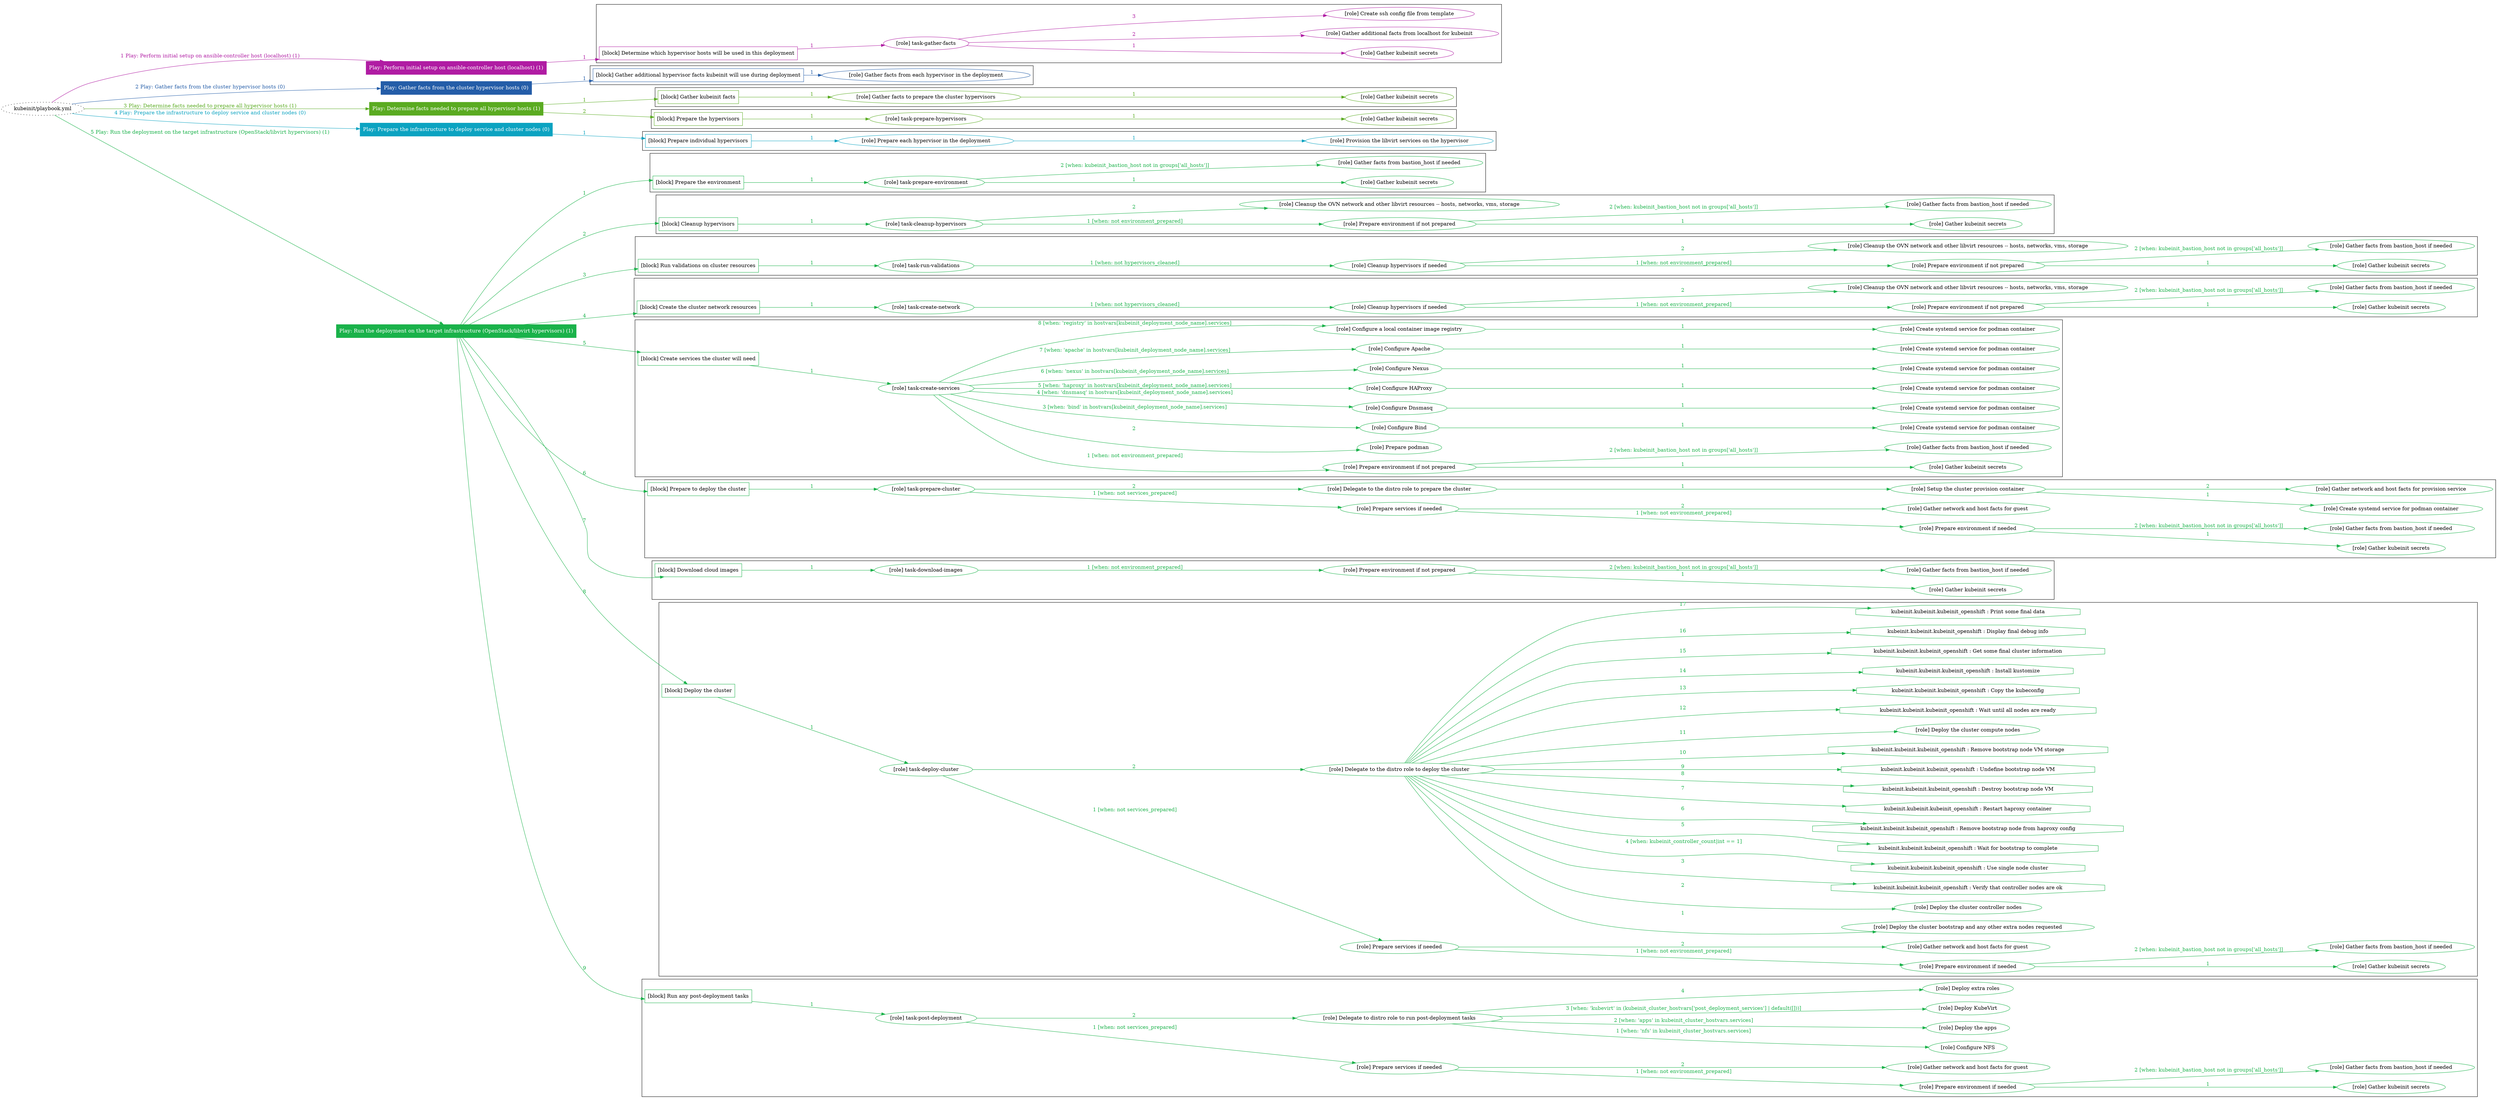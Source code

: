 digraph {
	graph [concentrate=true ordering=in rankdir=LR ratio=fill]
	edge [esep=5 sep=10]
	"kubeinit/playbook.yml" [URL="/home/runner/work/kubeinit/kubeinit/kubeinit/playbook.yml" id=playbook_ec68b1a7 style=dotted]
	"kubeinit/playbook.yml" -> play_4466d08c [label="1 Play: Perform initial setup on ansible-controller host (localhost) (1)" color="#b01ca3" fontcolor="#b01ca3" id=edge_play_4466d08c labeltooltip="1 Play: Perform initial setup on ansible-controller host (localhost) (1)" tooltip="1 Play: Perform initial setup on ansible-controller host (localhost) (1)"]
	subgraph "Play: Perform initial setup on ansible-controller host (localhost) (1)" {
		play_4466d08c [label="Play: Perform initial setup on ansible-controller host (localhost) (1)" URL="/home/runner/work/kubeinit/kubeinit/kubeinit/playbook.yml" color="#b01ca3" fontcolor="#ffffff" id=play_4466d08c shape=box style=filled tooltip=localhost]
		play_4466d08c -> block_2b821423 [label=1 color="#b01ca3" fontcolor="#b01ca3" id=edge_block_2b821423 labeltooltip=1 tooltip=1]
		subgraph cluster_block_2b821423 {
			block_2b821423 [label="[block] Determine which hypervisor hosts will be used in this deployment" URL="/home/runner/work/kubeinit/kubeinit/kubeinit/playbook.yml" color="#b01ca3" id=block_2b821423 labeltooltip="Determine which hypervisor hosts will be used in this deployment" shape=box tooltip="Determine which hypervisor hosts will be used in this deployment"]
			block_2b821423 -> role_af45d5f6 [label="1 " color="#b01ca3" fontcolor="#b01ca3" id=edge_role_af45d5f6 labeltooltip="1 " tooltip="1 "]
			subgraph "task-gather-facts" {
				role_af45d5f6 [label="[role] task-gather-facts" URL="/home/runner/work/kubeinit/kubeinit/kubeinit/playbook.yml" color="#b01ca3" id=role_af45d5f6 tooltip="task-gather-facts"]
				role_af45d5f6 -> role_488ed57b [label="1 " color="#b01ca3" fontcolor="#b01ca3" id=edge_role_488ed57b labeltooltip="1 " tooltip="1 "]
				subgraph "Gather kubeinit secrets" {
					role_488ed57b [label="[role] Gather kubeinit secrets" URL="/home/runner/.ansible/collections/ansible_collections/kubeinit/kubeinit/roles/kubeinit_prepare/tasks/build_hypervisors_group.yml" color="#b01ca3" id=role_488ed57b tooltip="Gather kubeinit secrets"]
				}
				role_af45d5f6 -> role_81b9ce73 [label="2 " color="#b01ca3" fontcolor="#b01ca3" id=edge_role_81b9ce73 labeltooltip="2 " tooltip="2 "]
				subgraph "Gather additional facts from localhost for kubeinit" {
					role_81b9ce73 [label="[role] Gather additional facts from localhost for kubeinit" URL="/home/runner/.ansible/collections/ansible_collections/kubeinit/kubeinit/roles/kubeinit_prepare/tasks/build_hypervisors_group.yml" color="#b01ca3" id=role_81b9ce73 tooltip="Gather additional facts from localhost for kubeinit"]
				}
				role_af45d5f6 -> role_89fc222b [label="3 " color="#b01ca3" fontcolor="#b01ca3" id=edge_role_89fc222b labeltooltip="3 " tooltip="3 "]
				subgraph "Create ssh config file from template" {
					role_89fc222b [label="[role] Create ssh config file from template" URL="/home/runner/.ansible/collections/ansible_collections/kubeinit/kubeinit/roles/kubeinit_prepare/tasks/build_hypervisors_group.yml" color="#b01ca3" id=role_89fc222b tooltip="Create ssh config file from template"]
				}
			}
		}
	}
	"kubeinit/playbook.yml" -> play_7f79c188 [label="2 Play: Gather facts from the cluster hypervisor hosts (0)" color="#245da8" fontcolor="#245da8" id=edge_play_7f79c188 labeltooltip="2 Play: Gather facts from the cluster hypervisor hosts (0)" tooltip="2 Play: Gather facts from the cluster hypervisor hosts (0)"]
	subgraph "Play: Gather facts from the cluster hypervisor hosts (0)" {
		play_7f79c188 [label="Play: Gather facts from the cluster hypervisor hosts (0)" URL="/home/runner/work/kubeinit/kubeinit/kubeinit/playbook.yml" color="#245da8" fontcolor="#ffffff" id=play_7f79c188 shape=box style=filled tooltip="Play: Gather facts from the cluster hypervisor hosts (0)"]
		play_7f79c188 -> block_624254a6 [label=1 color="#245da8" fontcolor="#245da8" id=edge_block_624254a6 labeltooltip=1 tooltip=1]
		subgraph cluster_block_624254a6 {
			block_624254a6 [label="[block] Gather additional hypervisor facts kubeinit will use during deployment" URL="/home/runner/work/kubeinit/kubeinit/kubeinit/playbook.yml" color="#245da8" id=block_624254a6 labeltooltip="Gather additional hypervisor facts kubeinit will use during deployment" shape=box tooltip="Gather additional hypervisor facts kubeinit will use during deployment"]
			block_624254a6 -> role_ee178734 [label="1 " color="#245da8" fontcolor="#245da8" id=edge_role_ee178734 labeltooltip="1 " tooltip="1 "]
			subgraph "Gather facts from each hypervisor in the deployment" {
				role_ee178734 [label="[role] Gather facts from each hypervisor in the deployment" URL="/home/runner/work/kubeinit/kubeinit/kubeinit/playbook.yml" color="#245da8" id=role_ee178734 tooltip="Gather facts from each hypervisor in the deployment"]
			}
		}
	}
	"kubeinit/playbook.yml" -> play_e33a28ae [label="3 Play: Determine facts needed to prepare all hypervisor hosts (1)" color="#5aab21" fontcolor="#5aab21" id=edge_play_e33a28ae labeltooltip="3 Play: Determine facts needed to prepare all hypervisor hosts (1)" tooltip="3 Play: Determine facts needed to prepare all hypervisor hosts (1)"]
	subgraph "Play: Determine facts needed to prepare all hypervisor hosts (1)" {
		play_e33a28ae [label="Play: Determine facts needed to prepare all hypervisor hosts (1)" URL="/home/runner/work/kubeinit/kubeinit/kubeinit/playbook.yml" color="#5aab21" fontcolor="#ffffff" id=play_e33a28ae shape=box style=filled tooltip=localhost]
		play_e33a28ae -> block_7877f736 [label=1 color="#5aab21" fontcolor="#5aab21" id=edge_block_7877f736 labeltooltip=1 tooltip=1]
		subgraph cluster_block_7877f736 {
			block_7877f736 [label="[block] Gather kubeinit facts" URL="/home/runner/work/kubeinit/kubeinit/kubeinit/playbook.yml" color="#5aab21" id=block_7877f736 labeltooltip="Gather kubeinit facts" shape=box tooltip="Gather kubeinit facts"]
			block_7877f736 -> role_3a42a781 [label="1 " color="#5aab21" fontcolor="#5aab21" id=edge_role_3a42a781 labeltooltip="1 " tooltip="1 "]
			subgraph "Gather facts to prepare the cluster hypervisors" {
				role_3a42a781 [label="[role] Gather facts to prepare the cluster hypervisors" URL="/home/runner/work/kubeinit/kubeinit/kubeinit/playbook.yml" color="#5aab21" id=role_3a42a781 tooltip="Gather facts to prepare the cluster hypervisors"]
				role_3a42a781 -> role_251a3229 [label="1 " color="#5aab21" fontcolor="#5aab21" id=edge_role_251a3229 labeltooltip="1 " tooltip="1 "]
				subgraph "Gather kubeinit secrets" {
					role_251a3229 [label="[role] Gather kubeinit secrets" URL="/home/runner/.ansible/collections/ansible_collections/kubeinit/kubeinit/roles/kubeinit_prepare/tasks/gather_kubeinit_facts.yml" color="#5aab21" id=role_251a3229 tooltip="Gather kubeinit secrets"]
				}
			}
		}
		play_e33a28ae -> block_257ade55 [label=2 color="#5aab21" fontcolor="#5aab21" id=edge_block_257ade55 labeltooltip=2 tooltip=2]
		subgraph cluster_block_257ade55 {
			block_257ade55 [label="[block] Prepare the hypervisors" URL="/home/runner/work/kubeinit/kubeinit/kubeinit/playbook.yml" color="#5aab21" id=block_257ade55 labeltooltip="Prepare the hypervisors" shape=box tooltip="Prepare the hypervisors"]
			block_257ade55 -> role_ce7f4f38 [label="1 " color="#5aab21" fontcolor="#5aab21" id=edge_role_ce7f4f38 labeltooltip="1 " tooltip="1 "]
			subgraph "task-prepare-hypervisors" {
				role_ce7f4f38 [label="[role] task-prepare-hypervisors" URL="/home/runner/work/kubeinit/kubeinit/kubeinit/playbook.yml" color="#5aab21" id=role_ce7f4f38 tooltip="task-prepare-hypervisors"]
				role_ce7f4f38 -> role_ed254371 [label="1 " color="#5aab21" fontcolor="#5aab21" id=edge_role_ed254371 labeltooltip="1 " tooltip="1 "]
				subgraph "Gather kubeinit secrets" {
					role_ed254371 [label="[role] Gather kubeinit secrets" URL="/home/runner/.ansible/collections/ansible_collections/kubeinit/kubeinit/roles/kubeinit_prepare/tasks/gather_kubeinit_facts.yml" color="#5aab21" id=role_ed254371 tooltip="Gather kubeinit secrets"]
				}
			}
		}
	}
	"kubeinit/playbook.yml" -> play_ee0e84c7 [label="4 Play: Prepare the infrastructure to deploy service and cluster nodes (0)" color="#0ba3c1" fontcolor="#0ba3c1" id=edge_play_ee0e84c7 labeltooltip="4 Play: Prepare the infrastructure to deploy service and cluster nodes (0)" tooltip="4 Play: Prepare the infrastructure to deploy service and cluster nodes (0)"]
	subgraph "Play: Prepare the infrastructure to deploy service and cluster nodes (0)" {
		play_ee0e84c7 [label="Play: Prepare the infrastructure to deploy service and cluster nodes (0)" URL="/home/runner/work/kubeinit/kubeinit/kubeinit/playbook.yml" color="#0ba3c1" fontcolor="#ffffff" id=play_ee0e84c7 shape=box style=filled tooltip="Play: Prepare the infrastructure to deploy service and cluster nodes (0)"]
		play_ee0e84c7 -> block_70d93f5c [label=1 color="#0ba3c1" fontcolor="#0ba3c1" id=edge_block_70d93f5c labeltooltip=1 tooltip=1]
		subgraph cluster_block_70d93f5c {
			block_70d93f5c [label="[block] Prepare individual hypervisors" URL="/home/runner/work/kubeinit/kubeinit/kubeinit/playbook.yml" color="#0ba3c1" id=block_70d93f5c labeltooltip="Prepare individual hypervisors" shape=box tooltip="Prepare individual hypervisors"]
			block_70d93f5c -> role_03cdd4d0 [label="1 " color="#0ba3c1" fontcolor="#0ba3c1" id=edge_role_03cdd4d0 labeltooltip="1 " tooltip="1 "]
			subgraph "Prepare each hypervisor in the deployment" {
				role_03cdd4d0 [label="[role] Prepare each hypervisor in the deployment" URL="/home/runner/work/kubeinit/kubeinit/kubeinit/playbook.yml" color="#0ba3c1" id=role_03cdd4d0 tooltip="Prepare each hypervisor in the deployment"]
				role_03cdd4d0 -> role_e6687ac0 [label="1 " color="#0ba3c1" fontcolor="#0ba3c1" id=edge_role_e6687ac0 labeltooltip="1 " tooltip="1 "]
				subgraph "Provision the libvirt services on the hypervisor" {
					role_e6687ac0 [label="[role] Provision the libvirt services on the hypervisor" URL="/home/runner/.ansible/collections/ansible_collections/kubeinit/kubeinit/roles/kubeinit_prepare/tasks/prepare_hypervisor.yml" color="#0ba3c1" id=role_e6687ac0 tooltip="Provision the libvirt services on the hypervisor"]
				}
			}
		}
	}
	"kubeinit/playbook.yml" -> play_0eeeed4c [label="5 Play: Run the deployment on the target infrastructure (OpenStack/libvirt hypervisors) (1)" color="#1ab24a" fontcolor="#1ab24a" id=edge_play_0eeeed4c labeltooltip="5 Play: Run the deployment on the target infrastructure (OpenStack/libvirt hypervisors) (1)" tooltip="5 Play: Run the deployment on the target infrastructure (OpenStack/libvirt hypervisors) (1)"]
	subgraph "Play: Run the deployment on the target infrastructure (OpenStack/libvirt hypervisors) (1)" {
		play_0eeeed4c [label="Play: Run the deployment on the target infrastructure (OpenStack/libvirt hypervisors) (1)" URL="/home/runner/work/kubeinit/kubeinit/kubeinit/playbook.yml" color="#1ab24a" fontcolor="#ffffff" id=play_0eeeed4c shape=box style=filled tooltip=localhost]
		play_0eeeed4c -> block_e4a777e7 [label=1 color="#1ab24a" fontcolor="#1ab24a" id=edge_block_e4a777e7 labeltooltip=1 tooltip=1]
		subgraph cluster_block_e4a777e7 {
			block_e4a777e7 [label="[block] Prepare the environment" URL="/home/runner/work/kubeinit/kubeinit/kubeinit/playbook.yml" color="#1ab24a" id=block_e4a777e7 labeltooltip="Prepare the environment" shape=box tooltip="Prepare the environment"]
			block_e4a777e7 -> role_afc0e8ae [label="1 " color="#1ab24a" fontcolor="#1ab24a" id=edge_role_afc0e8ae labeltooltip="1 " tooltip="1 "]
			subgraph "task-prepare-environment" {
				role_afc0e8ae [label="[role] task-prepare-environment" URL="/home/runner/work/kubeinit/kubeinit/kubeinit/playbook.yml" color="#1ab24a" id=role_afc0e8ae tooltip="task-prepare-environment"]
				role_afc0e8ae -> role_8d9daebf [label="1 " color="#1ab24a" fontcolor="#1ab24a" id=edge_role_8d9daebf labeltooltip="1 " tooltip="1 "]
				subgraph "Gather kubeinit secrets" {
					role_8d9daebf [label="[role] Gather kubeinit secrets" URL="/home/runner/.ansible/collections/ansible_collections/kubeinit/kubeinit/roles/kubeinit_prepare/tasks/gather_kubeinit_facts.yml" color="#1ab24a" id=role_8d9daebf tooltip="Gather kubeinit secrets"]
				}
				role_afc0e8ae -> role_47e79c73 [label="2 [when: kubeinit_bastion_host not in groups['all_hosts']]" color="#1ab24a" fontcolor="#1ab24a" id=edge_role_47e79c73 labeltooltip="2 [when: kubeinit_bastion_host not in groups['all_hosts']]" tooltip="2 [when: kubeinit_bastion_host not in groups['all_hosts']]"]
				subgraph "Gather facts from bastion_host if needed" {
					role_47e79c73 [label="[role] Gather facts from bastion_host if needed" URL="/home/runner/.ansible/collections/ansible_collections/kubeinit/kubeinit/roles/kubeinit_prepare/tasks/main.yml" color="#1ab24a" id=role_47e79c73 tooltip="Gather facts from bastion_host if needed"]
				}
			}
		}
		play_0eeeed4c -> block_782ed88d [label=2 color="#1ab24a" fontcolor="#1ab24a" id=edge_block_782ed88d labeltooltip=2 tooltip=2]
		subgraph cluster_block_782ed88d {
			block_782ed88d [label="[block] Cleanup hypervisors" URL="/home/runner/work/kubeinit/kubeinit/kubeinit/playbook.yml" color="#1ab24a" id=block_782ed88d labeltooltip="Cleanup hypervisors" shape=box tooltip="Cleanup hypervisors"]
			block_782ed88d -> role_9107941c [label="1 " color="#1ab24a" fontcolor="#1ab24a" id=edge_role_9107941c labeltooltip="1 " tooltip="1 "]
			subgraph "task-cleanup-hypervisors" {
				role_9107941c [label="[role] task-cleanup-hypervisors" URL="/home/runner/work/kubeinit/kubeinit/kubeinit/playbook.yml" color="#1ab24a" id=role_9107941c tooltip="task-cleanup-hypervisors"]
				role_9107941c -> role_ed5f8833 [label="1 [when: not environment_prepared]" color="#1ab24a" fontcolor="#1ab24a" id=edge_role_ed5f8833 labeltooltip="1 [when: not environment_prepared]" tooltip="1 [when: not environment_prepared]"]
				subgraph "Prepare environment if not prepared" {
					role_ed5f8833 [label="[role] Prepare environment if not prepared" URL="/home/runner/.ansible/collections/ansible_collections/kubeinit/kubeinit/roles/kubeinit_libvirt/tasks/cleanup_hypervisors.yml" color="#1ab24a" id=role_ed5f8833 tooltip="Prepare environment if not prepared"]
					role_ed5f8833 -> role_2e4b1f91 [label="1 " color="#1ab24a" fontcolor="#1ab24a" id=edge_role_2e4b1f91 labeltooltip="1 " tooltip="1 "]
					subgraph "Gather kubeinit secrets" {
						role_2e4b1f91 [label="[role] Gather kubeinit secrets" URL="/home/runner/.ansible/collections/ansible_collections/kubeinit/kubeinit/roles/kubeinit_prepare/tasks/gather_kubeinit_facts.yml" color="#1ab24a" id=role_2e4b1f91 tooltip="Gather kubeinit secrets"]
					}
					role_ed5f8833 -> role_5a5976b5 [label="2 [when: kubeinit_bastion_host not in groups['all_hosts']]" color="#1ab24a" fontcolor="#1ab24a" id=edge_role_5a5976b5 labeltooltip="2 [when: kubeinit_bastion_host not in groups['all_hosts']]" tooltip="2 [when: kubeinit_bastion_host not in groups['all_hosts']]"]
					subgraph "Gather facts from bastion_host if needed" {
						role_5a5976b5 [label="[role] Gather facts from bastion_host if needed" URL="/home/runner/.ansible/collections/ansible_collections/kubeinit/kubeinit/roles/kubeinit_prepare/tasks/main.yml" color="#1ab24a" id=role_5a5976b5 tooltip="Gather facts from bastion_host if needed"]
					}
				}
				role_9107941c -> role_4a43df5f [label="2 " color="#1ab24a" fontcolor="#1ab24a" id=edge_role_4a43df5f labeltooltip="2 " tooltip="2 "]
				subgraph "Cleanup the OVN network and other libvirt resources -- hosts, networks, vms, storage" {
					role_4a43df5f [label="[role] Cleanup the OVN network and other libvirt resources -- hosts, networks, vms, storage" URL="/home/runner/.ansible/collections/ansible_collections/kubeinit/kubeinit/roles/kubeinit_libvirt/tasks/cleanup_hypervisors.yml" color="#1ab24a" id=role_4a43df5f tooltip="Cleanup the OVN network and other libvirt resources -- hosts, networks, vms, storage"]
				}
			}
		}
		play_0eeeed4c -> block_a89a4472 [label=3 color="#1ab24a" fontcolor="#1ab24a" id=edge_block_a89a4472 labeltooltip=3 tooltip=3]
		subgraph cluster_block_a89a4472 {
			block_a89a4472 [label="[block] Run validations on cluster resources" URL="/home/runner/work/kubeinit/kubeinit/kubeinit/playbook.yml" color="#1ab24a" id=block_a89a4472 labeltooltip="Run validations on cluster resources" shape=box tooltip="Run validations on cluster resources"]
			block_a89a4472 -> role_2afa757e [label="1 " color="#1ab24a" fontcolor="#1ab24a" id=edge_role_2afa757e labeltooltip="1 " tooltip="1 "]
			subgraph "task-run-validations" {
				role_2afa757e [label="[role] task-run-validations" URL="/home/runner/work/kubeinit/kubeinit/kubeinit/playbook.yml" color="#1ab24a" id=role_2afa757e tooltip="task-run-validations"]
				role_2afa757e -> role_ce1e91e7 [label="1 [when: not hypervisors_cleaned]" color="#1ab24a" fontcolor="#1ab24a" id=edge_role_ce1e91e7 labeltooltip="1 [when: not hypervisors_cleaned]" tooltip="1 [when: not hypervisors_cleaned]"]
				subgraph "Cleanup hypervisors if needed" {
					role_ce1e91e7 [label="[role] Cleanup hypervisors if needed" URL="/home/runner/.ansible/collections/ansible_collections/kubeinit/kubeinit/roles/kubeinit_validations/tasks/main.yml" color="#1ab24a" id=role_ce1e91e7 tooltip="Cleanup hypervisors if needed"]
					role_ce1e91e7 -> role_89bcd9bf [label="1 [when: not environment_prepared]" color="#1ab24a" fontcolor="#1ab24a" id=edge_role_89bcd9bf labeltooltip="1 [when: not environment_prepared]" tooltip="1 [when: not environment_prepared]"]
					subgraph "Prepare environment if not prepared" {
						role_89bcd9bf [label="[role] Prepare environment if not prepared" URL="/home/runner/.ansible/collections/ansible_collections/kubeinit/kubeinit/roles/kubeinit_libvirt/tasks/cleanup_hypervisors.yml" color="#1ab24a" id=role_89bcd9bf tooltip="Prepare environment if not prepared"]
						role_89bcd9bf -> role_9062c59f [label="1 " color="#1ab24a" fontcolor="#1ab24a" id=edge_role_9062c59f labeltooltip="1 " tooltip="1 "]
						subgraph "Gather kubeinit secrets" {
							role_9062c59f [label="[role] Gather kubeinit secrets" URL="/home/runner/.ansible/collections/ansible_collections/kubeinit/kubeinit/roles/kubeinit_prepare/tasks/gather_kubeinit_facts.yml" color="#1ab24a" id=role_9062c59f tooltip="Gather kubeinit secrets"]
						}
						role_89bcd9bf -> role_321e9eae [label="2 [when: kubeinit_bastion_host not in groups['all_hosts']]" color="#1ab24a" fontcolor="#1ab24a" id=edge_role_321e9eae labeltooltip="2 [when: kubeinit_bastion_host not in groups['all_hosts']]" tooltip="2 [when: kubeinit_bastion_host not in groups['all_hosts']]"]
						subgraph "Gather facts from bastion_host if needed" {
							role_321e9eae [label="[role] Gather facts from bastion_host if needed" URL="/home/runner/.ansible/collections/ansible_collections/kubeinit/kubeinit/roles/kubeinit_prepare/tasks/main.yml" color="#1ab24a" id=role_321e9eae tooltip="Gather facts from bastion_host if needed"]
						}
					}
					role_ce1e91e7 -> role_3aadb16b [label="2 " color="#1ab24a" fontcolor="#1ab24a" id=edge_role_3aadb16b labeltooltip="2 " tooltip="2 "]
					subgraph "Cleanup the OVN network and other libvirt resources -- hosts, networks, vms, storage" {
						role_3aadb16b [label="[role] Cleanup the OVN network and other libvirt resources -- hosts, networks, vms, storage" URL="/home/runner/.ansible/collections/ansible_collections/kubeinit/kubeinit/roles/kubeinit_libvirt/tasks/cleanup_hypervisors.yml" color="#1ab24a" id=role_3aadb16b tooltip="Cleanup the OVN network and other libvirt resources -- hosts, networks, vms, storage"]
					}
				}
			}
		}
		play_0eeeed4c -> block_a44846d3 [label=4 color="#1ab24a" fontcolor="#1ab24a" id=edge_block_a44846d3 labeltooltip=4 tooltip=4]
		subgraph cluster_block_a44846d3 {
			block_a44846d3 [label="[block] Create the cluster network resources" URL="/home/runner/work/kubeinit/kubeinit/kubeinit/playbook.yml" color="#1ab24a" id=block_a44846d3 labeltooltip="Create the cluster network resources" shape=box tooltip="Create the cluster network resources"]
			block_a44846d3 -> role_3e7895cc [label="1 " color="#1ab24a" fontcolor="#1ab24a" id=edge_role_3e7895cc labeltooltip="1 " tooltip="1 "]
			subgraph "task-create-network" {
				role_3e7895cc [label="[role] task-create-network" URL="/home/runner/work/kubeinit/kubeinit/kubeinit/playbook.yml" color="#1ab24a" id=role_3e7895cc tooltip="task-create-network"]
				role_3e7895cc -> role_8c5ab737 [label="1 [when: not hypervisors_cleaned]" color="#1ab24a" fontcolor="#1ab24a" id=edge_role_8c5ab737 labeltooltip="1 [when: not hypervisors_cleaned]" tooltip="1 [when: not hypervisors_cleaned]"]
				subgraph "Cleanup hypervisors if needed" {
					role_8c5ab737 [label="[role] Cleanup hypervisors if needed" URL="/home/runner/.ansible/collections/ansible_collections/kubeinit/kubeinit/roles/kubeinit_libvirt/tasks/create_network.yml" color="#1ab24a" id=role_8c5ab737 tooltip="Cleanup hypervisors if needed"]
					role_8c5ab737 -> role_0ca39832 [label="1 [when: not environment_prepared]" color="#1ab24a" fontcolor="#1ab24a" id=edge_role_0ca39832 labeltooltip="1 [when: not environment_prepared]" tooltip="1 [when: not environment_prepared]"]
					subgraph "Prepare environment if not prepared" {
						role_0ca39832 [label="[role] Prepare environment if not prepared" URL="/home/runner/.ansible/collections/ansible_collections/kubeinit/kubeinit/roles/kubeinit_libvirt/tasks/cleanup_hypervisors.yml" color="#1ab24a" id=role_0ca39832 tooltip="Prepare environment if not prepared"]
						role_0ca39832 -> role_0bf93f00 [label="1 " color="#1ab24a" fontcolor="#1ab24a" id=edge_role_0bf93f00 labeltooltip="1 " tooltip="1 "]
						subgraph "Gather kubeinit secrets" {
							role_0bf93f00 [label="[role] Gather kubeinit secrets" URL="/home/runner/.ansible/collections/ansible_collections/kubeinit/kubeinit/roles/kubeinit_prepare/tasks/gather_kubeinit_facts.yml" color="#1ab24a" id=role_0bf93f00 tooltip="Gather kubeinit secrets"]
						}
						role_0ca39832 -> role_084ddd3d [label="2 [when: kubeinit_bastion_host not in groups['all_hosts']]" color="#1ab24a" fontcolor="#1ab24a" id=edge_role_084ddd3d labeltooltip="2 [when: kubeinit_bastion_host not in groups['all_hosts']]" tooltip="2 [when: kubeinit_bastion_host not in groups['all_hosts']]"]
						subgraph "Gather facts from bastion_host if needed" {
							role_084ddd3d [label="[role] Gather facts from bastion_host if needed" URL="/home/runner/.ansible/collections/ansible_collections/kubeinit/kubeinit/roles/kubeinit_prepare/tasks/main.yml" color="#1ab24a" id=role_084ddd3d tooltip="Gather facts from bastion_host if needed"]
						}
					}
					role_8c5ab737 -> role_39a23544 [label="2 " color="#1ab24a" fontcolor="#1ab24a" id=edge_role_39a23544 labeltooltip="2 " tooltip="2 "]
					subgraph "Cleanup the OVN network and other libvirt resources -- hosts, networks, vms, storage" {
						role_39a23544 [label="[role] Cleanup the OVN network and other libvirt resources -- hosts, networks, vms, storage" URL="/home/runner/.ansible/collections/ansible_collections/kubeinit/kubeinit/roles/kubeinit_libvirt/tasks/cleanup_hypervisors.yml" color="#1ab24a" id=role_39a23544 tooltip="Cleanup the OVN network and other libvirt resources -- hosts, networks, vms, storage"]
					}
				}
			}
		}
		play_0eeeed4c -> block_38a53981 [label=5 color="#1ab24a" fontcolor="#1ab24a" id=edge_block_38a53981 labeltooltip=5 tooltip=5]
		subgraph cluster_block_38a53981 {
			block_38a53981 [label="[block] Create services the cluster will need" URL="/home/runner/work/kubeinit/kubeinit/kubeinit/playbook.yml" color="#1ab24a" id=block_38a53981 labeltooltip="Create services the cluster will need" shape=box tooltip="Create services the cluster will need"]
			block_38a53981 -> role_134ea71b [label="1 " color="#1ab24a" fontcolor="#1ab24a" id=edge_role_134ea71b labeltooltip="1 " tooltip="1 "]
			subgraph "task-create-services" {
				role_134ea71b [label="[role] task-create-services" URL="/home/runner/work/kubeinit/kubeinit/kubeinit/playbook.yml" color="#1ab24a" id=role_134ea71b tooltip="task-create-services"]
				role_134ea71b -> role_e187acf1 [label="1 [when: not environment_prepared]" color="#1ab24a" fontcolor="#1ab24a" id=edge_role_e187acf1 labeltooltip="1 [when: not environment_prepared]" tooltip="1 [when: not environment_prepared]"]
				subgraph "Prepare environment if not prepared" {
					role_e187acf1 [label="[role] Prepare environment if not prepared" URL="/home/runner/.ansible/collections/ansible_collections/kubeinit/kubeinit/roles/kubeinit_services/tasks/main.yml" color="#1ab24a" id=role_e187acf1 tooltip="Prepare environment if not prepared"]
					role_e187acf1 -> role_8c2377c0 [label="1 " color="#1ab24a" fontcolor="#1ab24a" id=edge_role_8c2377c0 labeltooltip="1 " tooltip="1 "]
					subgraph "Gather kubeinit secrets" {
						role_8c2377c0 [label="[role] Gather kubeinit secrets" URL="/home/runner/.ansible/collections/ansible_collections/kubeinit/kubeinit/roles/kubeinit_prepare/tasks/gather_kubeinit_facts.yml" color="#1ab24a" id=role_8c2377c0 tooltip="Gather kubeinit secrets"]
					}
					role_e187acf1 -> role_697fb9e6 [label="2 [when: kubeinit_bastion_host not in groups['all_hosts']]" color="#1ab24a" fontcolor="#1ab24a" id=edge_role_697fb9e6 labeltooltip="2 [when: kubeinit_bastion_host not in groups['all_hosts']]" tooltip="2 [when: kubeinit_bastion_host not in groups['all_hosts']]"]
					subgraph "Gather facts from bastion_host if needed" {
						role_697fb9e6 [label="[role] Gather facts from bastion_host if needed" URL="/home/runner/.ansible/collections/ansible_collections/kubeinit/kubeinit/roles/kubeinit_prepare/tasks/main.yml" color="#1ab24a" id=role_697fb9e6 tooltip="Gather facts from bastion_host if needed"]
					}
				}
				role_134ea71b -> role_e9b3db35 [label="2 " color="#1ab24a" fontcolor="#1ab24a" id=edge_role_e9b3db35 labeltooltip="2 " tooltip="2 "]
				subgraph "Prepare podman" {
					role_e9b3db35 [label="[role] Prepare podman" URL="/home/runner/.ansible/collections/ansible_collections/kubeinit/kubeinit/roles/kubeinit_services/tasks/00_create_service_pod.yml" color="#1ab24a" id=role_e9b3db35 tooltip="Prepare podman"]
				}
				role_134ea71b -> role_86d08bc4 [label="3 [when: 'bind' in hostvars[kubeinit_deployment_node_name].services]" color="#1ab24a" fontcolor="#1ab24a" id=edge_role_86d08bc4 labeltooltip="3 [when: 'bind' in hostvars[kubeinit_deployment_node_name].services]" tooltip="3 [when: 'bind' in hostvars[kubeinit_deployment_node_name].services]"]
				subgraph "Configure Bind" {
					role_86d08bc4 [label="[role] Configure Bind" URL="/home/runner/.ansible/collections/ansible_collections/kubeinit/kubeinit/roles/kubeinit_services/tasks/start_services_containers.yml" color="#1ab24a" id=role_86d08bc4 tooltip="Configure Bind"]
					role_86d08bc4 -> role_0016f363 [label="1 " color="#1ab24a" fontcolor="#1ab24a" id=edge_role_0016f363 labeltooltip="1 " tooltip="1 "]
					subgraph "Create systemd service for podman container" {
						role_0016f363 [label="[role] Create systemd service for podman container" URL="/home/runner/.ansible/collections/ansible_collections/kubeinit/kubeinit/roles/kubeinit_bind/tasks/main.yml" color="#1ab24a" id=role_0016f363 tooltip="Create systemd service for podman container"]
					}
				}
				role_134ea71b -> role_d266483f [label="4 [when: 'dnsmasq' in hostvars[kubeinit_deployment_node_name].services]" color="#1ab24a" fontcolor="#1ab24a" id=edge_role_d266483f labeltooltip="4 [when: 'dnsmasq' in hostvars[kubeinit_deployment_node_name].services]" tooltip="4 [when: 'dnsmasq' in hostvars[kubeinit_deployment_node_name].services]"]
				subgraph "Configure Dnsmasq" {
					role_d266483f [label="[role] Configure Dnsmasq" URL="/home/runner/.ansible/collections/ansible_collections/kubeinit/kubeinit/roles/kubeinit_services/tasks/start_services_containers.yml" color="#1ab24a" id=role_d266483f tooltip="Configure Dnsmasq"]
					role_d266483f -> role_d5131961 [label="1 " color="#1ab24a" fontcolor="#1ab24a" id=edge_role_d5131961 labeltooltip="1 " tooltip="1 "]
					subgraph "Create systemd service for podman container" {
						role_d5131961 [label="[role] Create systemd service for podman container" URL="/home/runner/.ansible/collections/ansible_collections/kubeinit/kubeinit/roles/kubeinit_dnsmasq/tasks/main.yml" color="#1ab24a" id=role_d5131961 tooltip="Create systemd service for podman container"]
					}
				}
				role_134ea71b -> role_7f0f8007 [label="5 [when: 'haproxy' in hostvars[kubeinit_deployment_node_name].services]" color="#1ab24a" fontcolor="#1ab24a" id=edge_role_7f0f8007 labeltooltip="5 [when: 'haproxy' in hostvars[kubeinit_deployment_node_name].services]" tooltip="5 [when: 'haproxy' in hostvars[kubeinit_deployment_node_name].services]"]
				subgraph "Configure HAProxy" {
					role_7f0f8007 [label="[role] Configure HAProxy" URL="/home/runner/.ansible/collections/ansible_collections/kubeinit/kubeinit/roles/kubeinit_services/tasks/start_services_containers.yml" color="#1ab24a" id=role_7f0f8007 tooltip="Configure HAProxy"]
					role_7f0f8007 -> role_b3e96224 [label="1 " color="#1ab24a" fontcolor="#1ab24a" id=edge_role_b3e96224 labeltooltip="1 " tooltip="1 "]
					subgraph "Create systemd service for podman container" {
						role_b3e96224 [label="[role] Create systemd service for podman container" URL="/home/runner/.ansible/collections/ansible_collections/kubeinit/kubeinit/roles/kubeinit_haproxy/tasks/main.yml" color="#1ab24a" id=role_b3e96224 tooltip="Create systemd service for podman container"]
					}
				}
				role_134ea71b -> role_5ce95c8f [label="6 [when: 'nexus' in hostvars[kubeinit_deployment_node_name].services]" color="#1ab24a" fontcolor="#1ab24a" id=edge_role_5ce95c8f labeltooltip="6 [when: 'nexus' in hostvars[kubeinit_deployment_node_name].services]" tooltip="6 [when: 'nexus' in hostvars[kubeinit_deployment_node_name].services]"]
				subgraph "Configure Nexus" {
					role_5ce95c8f [label="[role] Configure Nexus" URL="/home/runner/.ansible/collections/ansible_collections/kubeinit/kubeinit/roles/kubeinit_services/tasks/start_services_containers.yml" color="#1ab24a" id=role_5ce95c8f tooltip="Configure Nexus"]
					role_5ce95c8f -> role_699e8ad9 [label="1 " color="#1ab24a" fontcolor="#1ab24a" id=edge_role_699e8ad9 labeltooltip="1 " tooltip="1 "]
					subgraph "Create systemd service for podman container" {
						role_699e8ad9 [label="[role] Create systemd service for podman container" URL="/home/runner/.ansible/collections/ansible_collections/kubeinit/kubeinit/roles/kubeinit_nexus/tasks/main.yml" color="#1ab24a" id=role_699e8ad9 tooltip="Create systemd service for podman container"]
					}
				}
				role_134ea71b -> role_9988033f [label="7 [when: 'apache' in hostvars[kubeinit_deployment_node_name].services]" color="#1ab24a" fontcolor="#1ab24a" id=edge_role_9988033f labeltooltip="7 [when: 'apache' in hostvars[kubeinit_deployment_node_name].services]" tooltip="7 [when: 'apache' in hostvars[kubeinit_deployment_node_name].services]"]
				subgraph "Configure Apache" {
					role_9988033f [label="[role] Configure Apache" URL="/home/runner/.ansible/collections/ansible_collections/kubeinit/kubeinit/roles/kubeinit_services/tasks/start_services_containers.yml" color="#1ab24a" id=role_9988033f tooltip="Configure Apache"]
					role_9988033f -> role_9792b6ad [label="1 " color="#1ab24a" fontcolor="#1ab24a" id=edge_role_9792b6ad labeltooltip="1 " tooltip="1 "]
					subgraph "Create systemd service for podman container" {
						role_9792b6ad [label="[role] Create systemd service for podman container" URL="/home/runner/.ansible/collections/ansible_collections/kubeinit/kubeinit/roles/kubeinit_apache/tasks/main.yml" color="#1ab24a" id=role_9792b6ad tooltip="Create systemd service for podman container"]
					}
				}
				role_134ea71b -> role_91d8c320 [label="8 [when: 'registry' in hostvars[kubeinit_deployment_node_name].services]" color="#1ab24a" fontcolor="#1ab24a" id=edge_role_91d8c320 labeltooltip="8 [when: 'registry' in hostvars[kubeinit_deployment_node_name].services]" tooltip="8 [when: 'registry' in hostvars[kubeinit_deployment_node_name].services]"]
				subgraph "Configure a local container image registry" {
					role_91d8c320 [label="[role] Configure a local container image registry" URL="/home/runner/.ansible/collections/ansible_collections/kubeinit/kubeinit/roles/kubeinit_services/tasks/start_services_containers.yml" color="#1ab24a" id=role_91d8c320 tooltip="Configure a local container image registry"]
					role_91d8c320 -> role_f7888561 [label="1 " color="#1ab24a" fontcolor="#1ab24a" id=edge_role_f7888561 labeltooltip="1 " tooltip="1 "]
					subgraph "Create systemd service for podman container" {
						role_f7888561 [label="[role] Create systemd service for podman container" URL="/home/runner/.ansible/collections/ansible_collections/kubeinit/kubeinit/roles/kubeinit_registry/tasks/main.yml" color="#1ab24a" id=role_f7888561 tooltip="Create systemd service for podman container"]
					}
				}
			}
		}
		play_0eeeed4c -> block_fe38751e [label=6 color="#1ab24a" fontcolor="#1ab24a" id=edge_block_fe38751e labeltooltip=6 tooltip=6]
		subgraph cluster_block_fe38751e {
			block_fe38751e [label="[block] Prepare to deploy the cluster" URL="/home/runner/work/kubeinit/kubeinit/kubeinit/playbook.yml" color="#1ab24a" id=block_fe38751e labeltooltip="Prepare to deploy the cluster" shape=box tooltip="Prepare to deploy the cluster"]
			block_fe38751e -> role_4968b253 [label="1 " color="#1ab24a" fontcolor="#1ab24a" id=edge_role_4968b253 labeltooltip="1 " tooltip="1 "]
			subgraph "task-prepare-cluster" {
				role_4968b253 [label="[role] task-prepare-cluster" URL="/home/runner/work/kubeinit/kubeinit/kubeinit/playbook.yml" color="#1ab24a" id=role_4968b253 tooltip="task-prepare-cluster"]
				role_4968b253 -> role_2dbb8e66 [label="1 [when: not services_prepared]" color="#1ab24a" fontcolor="#1ab24a" id=edge_role_2dbb8e66 labeltooltip="1 [when: not services_prepared]" tooltip="1 [when: not services_prepared]"]
				subgraph "Prepare services if needed" {
					role_2dbb8e66 [label="[role] Prepare services if needed" URL="/home/runner/.ansible/collections/ansible_collections/kubeinit/kubeinit/roles/kubeinit_prepare/tasks/prepare_cluster.yml" color="#1ab24a" id=role_2dbb8e66 tooltip="Prepare services if needed"]
					role_2dbb8e66 -> role_28b662d7 [label="1 [when: not environment_prepared]" color="#1ab24a" fontcolor="#1ab24a" id=edge_role_28b662d7 labeltooltip="1 [when: not environment_prepared]" tooltip="1 [when: not environment_prepared]"]
					subgraph "Prepare environment if needed" {
						role_28b662d7 [label="[role] Prepare environment if needed" URL="/home/runner/.ansible/collections/ansible_collections/kubeinit/kubeinit/roles/kubeinit_services/tasks/prepare_services.yml" color="#1ab24a" id=role_28b662d7 tooltip="Prepare environment if needed"]
						role_28b662d7 -> role_6fcf095f [label="1 " color="#1ab24a" fontcolor="#1ab24a" id=edge_role_6fcf095f labeltooltip="1 " tooltip="1 "]
						subgraph "Gather kubeinit secrets" {
							role_6fcf095f [label="[role] Gather kubeinit secrets" URL="/home/runner/.ansible/collections/ansible_collections/kubeinit/kubeinit/roles/kubeinit_prepare/tasks/gather_kubeinit_facts.yml" color="#1ab24a" id=role_6fcf095f tooltip="Gather kubeinit secrets"]
						}
						role_28b662d7 -> role_3c448815 [label="2 [when: kubeinit_bastion_host not in groups['all_hosts']]" color="#1ab24a" fontcolor="#1ab24a" id=edge_role_3c448815 labeltooltip="2 [when: kubeinit_bastion_host not in groups['all_hosts']]" tooltip="2 [when: kubeinit_bastion_host not in groups['all_hosts']]"]
						subgraph "Gather facts from bastion_host if needed" {
							role_3c448815 [label="[role] Gather facts from bastion_host if needed" URL="/home/runner/.ansible/collections/ansible_collections/kubeinit/kubeinit/roles/kubeinit_prepare/tasks/main.yml" color="#1ab24a" id=role_3c448815 tooltip="Gather facts from bastion_host if needed"]
						}
					}
					role_2dbb8e66 -> role_658a51fb [label="2 " color="#1ab24a" fontcolor="#1ab24a" id=edge_role_658a51fb labeltooltip="2 " tooltip="2 "]
					subgraph "Gather network and host facts for guest" {
						role_658a51fb [label="[role] Gather network and host facts for guest" URL="/home/runner/.ansible/collections/ansible_collections/kubeinit/kubeinit/roles/kubeinit_services/tasks/prepare_services.yml" color="#1ab24a" id=role_658a51fb tooltip="Gather network and host facts for guest"]
					}
				}
				role_4968b253 -> role_fbaff4c6 [label="2 " color="#1ab24a" fontcolor="#1ab24a" id=edge_role_fbaff4c6 labeltooltip="2 " tooltip="2 "]
				subgraph "Delegate to the distro role to prepare the cluster" {
					role_fbaff4c6 [label="[role] Delegate to the distro role to prepare the cluster" URL="/home/runner/.ansible/collections/ansible_collections/kubeinit/kubeinit/roles/kubeinit_prepare/tasks/prepare_cluster.yml" color="#1ab24a" id=role_fbaff4c6 tooltip="Delegate to the distro role to prepare the cluster"]
					role_fbaff4c6 -> role_3ae860e8 [label="1 " color="#1ab24a" fontcolor="#1ab24a" id=edge_role_3ae860e8 labeltooltip="1 " tooltip="1 "]
					subgraph "Setup the cluster provision container" {
						role_3ae860e8 [label="[role] Setup the cluster provision container" URL="/home/runner/.ansible/collections/ansible_collections/kubeinit/kubeinit/roles/kubeinit_openshift/tasks/prepare_cluster.yml" color="#1ab24a" id=role_3ae860e8 tooltip="Setup the cluster provision container"]
						role_3ae860e8 -> role_d228688d [label="1 " color="#1ab24a" fontcolor="#1ab24a" id=edge_role_d228688d labeltooltip="1 " tooltip="1 "]
						subgraph "Create systemd service for podman container" {
							role_d228688d [label="[role] Create systemd service for podman container" URL="/home/runner/.ansible/collections/ansible_collections/kubeinit/kubeinit/roles/kubeinit_services/tasks/create_provision_container.yml" color="#1ab24a" id=role_d228688d tooltip="Create systemd service for podman container"]
						}
						role_3ae860e8 -> role_9a0a3b1d [label="2 " color="#1ab24a" fontcolor="#1ab24a" id=edge_role_9a0a3b1d labeltooltip="2 " tooltip="2 "]
						subgraph "Gather network and host facts for provision service" {
							role_9a0a3b1d [label="[role] Gather network and host facts for provision service" URL="/home/runner/.ansible/collections/ansible_collections/kubeinit/kubeinit/roles/kubeinit_services/tasks/create_provision_container.yml" color="#1ab24a" id=role_9a0a3b1d tooltip="Gather network and host facts for provision service"]
						}
					}
				}
			}
		}
		play_0eeeed4c -> block_f9548e26 [label=7 color="#1ab24a" fontcolor="#1ab24a" id=edge_block_f9548e26 labeltooltip=7 tooltip=7]
		subgraph cluster_block_f9548e26 {
			block_f9548e26 [label="[block] Download cloud images" URL="/home/runner/work/kubeinit/kubeinit/kubeinit/playbook.yml" color="#1ab24a" id=block_f9548e26 labeltooltip="Download cloud images" shape=box tooltip="Download cloud images"]
			block_f9548e26 -> role_97554e37 [label="1 " color="#1ab24a" fontcolor="#1ab24a" id=edge_role_97554e37 labeltooltip="1 " tooltip="1 "]
			subgraph "task-download-images" {
				role_97554e37 [label="[role] task-download-images" URL="/home/runner/work/kubeinit/kubeinit/kubeinit/playbook.yml" color="#1ab24a" id=role_97554e37 tooltip="task-download-images"]
				role_97554e37 -> role_dca5da46 [label="1 [when: not environment_prepared]" color="#1ab24a" fontcolor="#1ab24a" id=edge_role_dca5da46 labeltooltip="1 [when: not environment_prepared]" tooltip="1 [when: not environment_prepared]"]
				subgraph "Prepare environment if not prepared" {
					role_dca5da46 [label="[role] Prepare environment if not prepared" URL="/home/runner/.ansible/collections/ansible_collections/kubeinit/kubeinit/roles/kubeinit_libvirt/tasks/download_cloud_images.yml" color="#1ab24a" id=role_dca5da46 tooltip="Prepare environment if not prepared"]
					role_dca5da46 -> role_0808beba [label="1 " color="#1ab24a" fontcolor="#1ab24a" id=edge_role_0808beba labeltooltip="1 " tooltip="1 "]
					subgraph "Gather kubeinit secrets" {
						role_0808beba [label="[role] Gather kubeinit secrets" URL="/home/runner/.ansible/collections/ansible_collections/kubeinit/kubeinit/roles/kubeinit_prepare/tasks/gather_kubeinit_facts.yml" color="#1ab24a" id=role_0808beba tooltip="Gather kubeinit secrets"]
					}
					role_dca5da46 -> role_b4dd763b [label="2 [when: kubeinit_bastion_host not in groups['all_hosts']]" color="#1ab24a" fontcolor="#1ab24a" id=edge_role_b4dd763b labeltooltip="2 [when: kubeinit_bastion_host not in groups['all_hosts']]" tooltip="2 [when: kubeinit_bastion_host not in groups['all_hosts']]"]
					subgraph "Gather facts from bastion_host if needed" {
						role_b4dd763b [label="[role] Gather facts from bastion_host if needed" URL="/home/runner/.ansible/collections/ansible_collections/kubeinit/kubeinit/roles/kubeinit_prepare/tasks/main.yml" color="#1ab24a" id=role_b4dd763b tooltip="Gather facts from bastion_host if needed"]
					}
				}
			}
		}
		play_0eeeed4c -> block_b30aef89 [label=8 color="#1ab24a" fontcolor="#1ab24a" id=edge_block_b30aef89 labeltooltip=8 tooltip=8]
		subgraph cluster_block_b30aef89 {
			block_b30aef89 [label="[block] Deploy the cluster" URL="/home/runner/work/kubeinit/kubeinit/kubeinit/playbook.yml" color="#1ab24a" id=block_b30aef89 labeltooltip="Deploy the cluster" shape=box tooltip="Deploy the cluster"]
			block_b30aef89 -> role_82de4a18 [label="1 " color="#1ab24a" fontcolor="#1ab24a" id=edge_role_82de4a18 labeltooltip="1 " tooltip="1 "]
			subgraph "task-deploy-cluster" {
				role_82de4a18 [label="[role] task-deploy-cluster" URL="/home/runner/work/kubeinit/kubeinit/kubeinit/playbook.yml" color="#1ab24a" id=role_82de4a18 tooltip="task-deploy-cluster"]
				role_82de4a18 -> role_b6814e77 [label="1 [when: not services_prepared]" color="#1ab24a" fontcolor="#1ab24a" id=edge_role_b6814e77 labeltooltip="1 [when: not services_prepared]" tooltip="1 [when: not services_prepared]"]
				subgraph "Prepare services if needed" {
					role_b6814e77 [label="[role] Prepare services if needed" URL="/home/runner/.ansible/collections/ansible_collections/kubeinit/kubeinit/roles/kubeinit_prepare/tasks/deploy_cluster.yml" color="#1ab24a" id=role_b6814e77 tooltip="Prepare services if needed"]
					role_b6814e77 -> role_fc84d230 [label="1 [when: not environment_prepared]" color="#1ab24a" fontcolor="#1ab24a" id=edge_role_fc84d230 labeltooltip="1 [when: not environment_prepared]" tooltip="1 [when: not environment_prepared]"]
					subgraph "Prepare environment if needed" {
						role_fc84d230 [label="[role] Prepare environment if needed" URL="/home/runner/.ansible/collections/ansible_collections/kubeinit/kubeinit/roles/kubeinit_services/tasks/prepare_services.yml" color="#1ab24a" id=role_fc84d230 tooltip="Prepare environment if needed"]
						role_fc84d230 -> role_73b1e687 [label="1 " color="#1ab24a" fontcolor="#1ab24a" id=edge_role_73b1e687 labeltooltip="1 " tooltip="1 "]
						subgraph "Gather kubeinit secrets" {
							role_73b1e687 [label="[role] Gather kubeinit secrets" URL="/home/runner/.ansible/collections/ansible_collections/kubeinit/kubeinit/roles/kubeinit_prepare/tasks/gather_kubeinit_facts.yml" color="#1ab24a" id=role_73b1e687 tooltip="Gather kubeinit secrets"]
						}
						role_fc84d230 -> role_3d8313f1 [label="2 [when: kubeinit_bastion_host not in groups['all_hosts']]" color="#1ab24a" fontcolor="#1ab24a" id=edge_role_3d8313f1 labeltooltip="2 [when: kubeinit_bastion_host not in groups['all_hosts']]" tooltip="2 [when: kubeinit_bastion_host not in groups['all_hosts']]"]
						subgraph "Gather facts from bastion_host if needed" {
							role_3d8313f1 [label="[role] Gather facts from bastion_host if needed" URL="/home/runner/.ansible/collections/ansible_collections/kubeinit/kubeinit/roles/kubeinit_prepare/tasks/main.yml" color="#1ab24a" id=role_3d8313f1 tooltip="Gather facts from bastion_host if needed"]
						}
					}
					role_b6814e77 -> role_dfb47247 [label="2 " color="#1ab24a" fontcolor="#1ab24a" id=edge_role_dfb47247 labeltooltip="2 " tooltip="2 "]
					subgraph "Gather network and host facts for guest" {
						role_dfb47247 [label="[role] Gather network and host facts for guest" URL="/home/runner/.ansible/collections/ansible_collections/kubeinit/kubeinit/roles/kubeinit_services/tasks/prepare_services.yml" color="#1ab24a" id=role_dfb47247 tooltip="Gather network and host facts for guest"]
					}
				}
				role_82de4a18 -> role_81b6f68b [label="2 " color="#1ab24a" fontcolor="#1ab24a" id=edge_role_81b6f68b labeltooltip="2 " tooltip="2 "]
				subgraph "Delegate to the distro role to deploy the cluster" {
					role_81b6f68b [label="[role] Delegate to the distro role to deploy the cluster" URL="/home/runner/.ansible/collections/ansible_collections/kubeinit/kubeinit/roles/kubeinit_prepare/tasks/deploy_cluster.yml" color="#1ab24a" id=role_81b6f68b tooltip="Delegate to the distro role to deploy the cluster"]
					role_81b6f68b -> role_a34530a8 [label="1 " color="#1ab24a" fontcolor="#1ab24a" id=edge_role_a34530a8 labeltooltip="1 " tooltip="1 "]
					subgraph "Deploy the cluster bootstrap and any other extra nodes requested" {
						role_a34530a8 [label="[role] Deploy the cluster bootstrap and any other extra nodes requested" URL="/home/runner/.ansible/collections/ansible_collections/kubeinit/kubeinit/roles/kubeinit_openshift/tasks/main.yml" color="#1ab24a" id=role_a34530a8 tooltip="Deploy the cluster bootstrap and any other extra nodes requested"]
					}
					role_81b6f68b -> role_9de8ba9c [label="2 " color="#1ab24a" fontcolor="#1ab24a" id=edge_role_9de8ba9c labeltooltip="2 " tooltip="2 "]
					subgraph "Deploy the cluster controller nodes" {
						role_9de8ba9c [label="[role] Deploy the cluster controller nodes" URL="/home/runner/.ansible/collections/ansible_collections/kubeinit/kubeinit/roles/kubeinit_openshift/tasks/main.yml" color="#1ab24a" id=role_9de8ba9c tooltip="Deploy the cluster controller nodes"]
					}
					task_6978147d [label="kubeinit.kubeinit.kubeinit_openshift : Verify that controller nodes are ok" URL="/home/runner/.ansible/collections/ansible_collections/kubeinit/kubeinit/roles/kubeinit_openshift/tasks/main.yml" color="#1ab24a" id=task_6978147d shape=octagon tooltip="kubeinit.kubeinit.kubeinit_openshift : Verify that controller nodes are ok"]
					role_81b6f68b -> task_6978147d [label="3 " color="#1ab24a" fontcolor="#1ab24a" id=edge_task_6978147d labeltooltip="3 " tooltip="3 "]
					task_36642789 [label="kubeinit.kubeinit.kubeinit_openshift : Use single node cluster" URL="/home/runner/.ansible/collections/ansible_collections/kubeinit/kubeinit/roles/kubeinit_openshift/tasks/main.yml" color="#1ab24a" id=task_36642789 shape=octagon tooltip="kubeinit.kubeinit.kubeinit_openshift : Use single node cluster"]
					role_81b6f68b -> task_36642789 [label="4 [when: kubeinit_controller_count|int == 1]" color="#1ab24a" fontcolor="#1ab24a" id=edge_task_36642789 labeltooltip="4 [when: kubeinit_controller_count|int == 1]" tooltip="4 [when: kubeinit_controller_count|int == 1]"]
					task_3042bb60 [label="kubeinit.kubeinit.kubeinit_openshift : Wait for bootstrap to complete" URL="/home/runner/.ansible/collections/ansible_collections/kubeinit/kubeinit/roles/kubeinit_openshift/tasks/main.yml" color="#1ab24a" id=task_3042bb60 shape=octagon tooltip="kubeinit.kubeinit.kubeinit_openshift : Wait for bootstrap to complete"]
					role_81b6f68b -> task_3042bb60 [label="5 " color="#1ab24a" fontcolor="#1ab24a" id=edge_task_3042bb60 labeltooltip="5 " tooltip="5 "]
					task_472cac8e [label="kubeinit.kubeinit.kubeinit_openshift : Remove bootstrap node from haproxy config" URL="/home/runner/.ansible/collections/ansible_collections/kubeinit/kubeinit/roles/kubeinit_openshift/tasks/main.yml" color="#1ab24a" id=task_472cac8e shape=octagon tooltip="kubeinit.kubeinit.kubeinit_openshift : Remove bootstrap node from haproxy config"]
					role_81b6f68b -> task_472cac8e [label="6 " color="#1ab24a" fontcolor="#1ab24a" id=edge_task_472cac8e labeltooltip="6 " tooltip="6 "]
					task_b999342b [label="kubeinit.kubeinit.kubeinit_openshift : Restart haproxy container" URL="/home/runner/.ansible/collections/ansible_collections/kubeinit/kubeinit/roles/kubeinit_openshift/tasks/main.yml" color="#1ab24a" id=task_b999342b shape=octagon tooltip="kubeinit.kubeinit.kubeinit_openshift : Restart haproxy container"]
					role_81b6f68b -> task_b999342b [label="7 " color="#1ab24a" fontcolor="#1ab24a" id=edge_task_b999342b labeltooltip="7 " tooltip="7 "]
					task_25dea8a6 [label="kubeinit.kubeinit.kubeinit_openshift : Destroy bootstrap node VM" URL="/home/runner/.ansible/collections/ansible_collections/kubeinit/kubeinit/roles/kubeinit_openshift/tasks/main.yml" color="#1ab24a" id=task_25dea8a6 shape=octagon tooltip="kubeinit.kubeinit.kubeinit_openshift : Destroy bootstrap node VM"]
					role_81b6f68b -> task_25dea8a6 [label="8 " color="#1ab24a" fontcolor="#1ab24a" id=edge_task_25dea8a6 labeltooltip="8 " tooltip="8 "]
					task_036dfc6c [label="kubeinit.kubeinit.kubeinit_openshift : Undefine bootstrap node VM" URL="/home/runner/.ansible/collections/ansible_collections/kubeinit/kubeinit/roles/kubeinit_openshift/tasks/main.yml" color="#1ab24a" id=task_036dfc6c shape=octagon tooltip="kubeinit.kubeinit.kubeinit_openshift : Undefine bootstrap node VM"]
					role_81b6f68b -> task_036dfc6c [label="9 " color="#1ab24a" fontcolor="#1ab24a" id=edge_task_036dfc6c labeltooltip="9 " tooltip="9 "]
					task_d51d5bd3 [label="kubeinit.kubeinit.kubeinit_openshift : Remove bootstrap node VM storage" URL="/home/runner/.ansible/collections/ansible_collections/kubeinit/kubeinit/roles/kubeinit_openshift/tasks/main.yml" color="#1ab24a" id=task_d51d5bd3 shape=octagon tooltip="kubeinit.kubeinit.kubeinit_openshift : Remove bootstrap node VM storage"]
					role_81b6f68b -> task_d51d5bd3 [label="10 " color="#1ab24a" fontcolor="#1ab24a" id=edge_task_d51d5bd3 labeltooltip="10 " tooltip="10 "]
					role_81b6f68b -> role_ca3d985f [label="11 " color="#1ab24a" fontcolor="#1ab24a" id=edge_role_ca3d985f labeltooltip="11 " tooltip="11 "]
					subgraph "Deploy the cluster compute nodes" {
						role_ca3d985f [label="[role] Deploy the cluster compute nodes" URL="/home/runner/.ansible/collections/ansible_collections/kubeinit/kubeinit/roles/kubeinit_openshift/tasks/main.yml" color="#1ab24a" id=role_ca3d985f tooltip="Deploy the cluster compute nodes"]
					}
					task_a76a4931 [label="kubeinit.kubeinit.kubeinit_openshift : Wait until all nodes are ready" URL="/home/runner/.ansible/collections/ansible_collections/kubeinit/kubeinit/roles/kubeinit_openshift/tasks/main.yml" color="#1ab24a" id=task_a76a4931 shape=octagon tooltip="kubeinit.kubeinit.kubeinit_openshift : Wait until all nodes are ready"]
					role_81b6f68b -> task_a76a4931 [label="12 " color="#1ab24a" fontcolor="#1ab24a" id=edge_task_a76a4931 labeltooltip="12 " tooltip="12 "]
					task_d96a1737 [label="kubeinit.kubeinit.kubeinit_openshift : Copy the kubeconfig" URL="/home/runner/.ansible/collections/ansible_collections/kubeinit/kubeinit/roles/kubeinit_openshift/tasks/main.yml" color="#1ab24a" id=task_d96a1737 shape=octagon tooltip="kubeinit.kubeinit.kubeinit_openshift : Copy the kubeconfig"]
					role_81b6f68b -> task_d96a1737 [label="13 " color="#1ab24a" fontcolor="#1ab24a" id=edge_task_d96a1737 labeltooltip="13 " tooltip="13 "]
					task_38f9e0f9 [label="kubeinit.kubeinit.kubeinit_openshift : Install kustomize" URL="/home/runner/.ansible/collections/ansible_collections/kubeinit/kubeinit/roles/kubeinit_openshift/tasks/main.yml" color="#1ab24a" id=task_38f9e0f9 shape=octagon tooltip="kubeinit.kubeinit.kubeinit_openshift : Install kustomize"]
					role_81b6f68b -> task_38f9e0f9 [label="14 " color="#1ab24a" fontcolor="#1ab24a" id=edge_task_38f9e0f9 labeltooltip="14 " tooltip="14 "]
					task_5bb6d468 [label="kubeinit.kubeinit.kubeinit_openshift : Get some final cluster information" URL="/home/runner/.ansible/collections/ansible_collections/kubeinit/kubeinit/roles/kubeinit_openshift/tasks/main.yml" color="#1ab24a" id=task_5bb6d468 shape=octagon tooltip="kubeinit.kubeinit.kubeinit_openshift : Get some final cluster information"]
					role_81b6f68b -> task_5bb6d468 [label="15 " color="#1ab24a" fontcolor="#1ab24a" id=edge_task_5bb6d468 labeltooltip="15 " tooltip="15 "]
					task_14efe0ce [label="kubeinit.kubeinit.kubeinit_openshift : Display final debug info" URL="/home/runner/.ansible/collections/ansible_collections/kubeinit/kubeinit/roles/kubeinit_openshift/tasks/main.yml" color="#1ab24a" id=task_14efe0ce shape=octagon tooltip="kubeinit.kubeinit.kubeinit_openshift : Display final debug info"]
					role_81b6f68b -> task_14efe0ce [label="16 " color="#1ab24a" fontcolor="#1ab24a" id=edge_task_14efe0ce labeltooltip="16 " tooltip="16 "]
					task_44cd5e59 [label="kubeinit.kubeinit.kubeinit_openshift : Print some final data" URL="/home/runner/.ansible/collections/ansible_collections/kubeinit/kubeinit/roles/kubeinit_openshift/tasks/main.yml" color="#1ab24a" id=task_44cd5e59 shape=octagon tooltip="kubeinit.kubeinit.kubeinit_openshift : Print some final data"]
					role_81b6f68b -> task_44cd5e59 [label="17 " color="#1ab24a" fontcolor="#1ab24a" id=edge_task_44cd5e59 labeltooltip="17 " tooltip="17 "]
				}
			}
		}
		play_0eeeed4c -> block_d077629b [label=9 color="#1ab24a" fontcolor="#1ab24a" id=edge_block_d077629b labeltooltip=9 tooltip=9]
		subgraph cluster_block_d077629b {
			block_d077629b [label="[block] Run any post-deployment tasks" URL="/home/runner/work/kubeinit/kubeinit/kubeinit/playbook.yml" color="#1ab24a" id=block_d077629b labeltooltip="Run any post-deployment tasks" shape=box tooltip="Run any post-deployment tasks"]
			block_d077629b -> role_42670a13 [label="1 " color="#1ab24a" fontcolor="#1ab24a" id=edge_role_42670a13 labeltooltip="1 " tooltip="1 "]
			subgraph "task-post-deployment" {
				role_42670a13 [label="[role] task-post-deployment" URL="/home/runner/work/kubeinit/kubeinit/kubeinit/playbook.yml" color="#1ab24a" id=role_42670a13 tooltip="task-post-deployment"]
				role_42670a13 -> role_8b95ddf3 [label="1 [when: not services_prepared]" color="#1ab24a" fontcolor="#1ab24a" id=edge_role_8b95ddf3 labeltooltip="1 [when: not services_prepared]" tooltip="1 [when: not services_prepared]"]
				subgraph "Prepare services if needed" {
					role_8b95ddf3 [label="[role] Prepare services if needed" URL="/home/runner/.ansible/collections/ansible_collections/kubeinit/kubeinit/roles/kubeinit_prepare/tasks/post_deployment.yml" color="#1ab24a" id=role_8b95ddf3 tooltip="Prepare services if needed"]
					role_8b95ddf3 -> role_d7e1dd0d [label="1 [when: not environment_prepared]" color="#1ab24a" fontcolor="#1ab24a" id=edge_role_d7e1dd0d labeltooltip="1 [when: not environment_prepared]" tooltip="1 [when: not environment_prepared]"]
					subgraph "Prepare environment if needed" {
						role_d7e1dd0d [label="[role] Prepare environment if needed" URL="/home/runner/.ansible/collections/ansible_collections/kubeinit/kubeinit/roles/kubeinit_services/tasks/prepare_services.yml" color="#1ab24a" id=role_d7e1dd0d tooltip="Prepare environment if needed"]
						role_d7e1dd0d -> role_44e949f3 [label="1 " color="#1ab24a" fontcolor="#1ab24a" id=edge_role_44e949f3 labeltooltip="1 " tooltip="1 "]
						subgraph "Gather kubeinit secrets" {
							role_44e949f3 [label="[role] Gather kubeinit secrets" URL="/home/runner/.ansible/collections/ansible_collections/kubeinit/kubeinit/roles/kubeinit_prepare/tasks/gather_kubeinit_facts.yml" color="#1ab24a" id=role_44e949f3 tooltip="Gather kubeinit secrets"]
						}
						role_d7e1dd0d -> role_1a85bedb [label="2 [when: kubeinit_bastion_host not in groups['all_hosts']]" color="#1ab24a" fontcolor="#1ab24a" id=edge_role_1a85bedb labeltooltip="2 [when: kubeinit_bastion_host not in groups['all_hosts']]" tooltip="2 [when: kubeinit_bastion_host not in groups['all_hosts']]"]
						subgraph "Gather facts from bastion_host if needed" {
							role_1a85bedb [label="[role] Gather facts from bastion_host if needed" URL="/home/runner/.ansible/collections/ansible_collections/kubeinit/kubeinit/roles/kubeinit_prepare/tasks/main.yml" color="#1ab24a" id=role_1a85bedb tooltip="Gather facts from bastion_host if needed"]
						}
					}
					role_8b95ddf3 -> role_6f4ea354 [label="2 " color="#1ab24a" fontcolor="#1ab24a" id=edge_role_6f4ea354 labeltooltip="2 " tooltip="2 "]
					subgraph "Gather network and host facts for guest" {
						role_6f4ea354 [label="[role] Gather network and host facts for guest" URL="/home/runner/.ansible/collections/ansible_collections/kubeinit/kubeinit/roles/kubeinit_services/tasks/prepare_services.yml" color="#1ab24a" id=role_6f4ea354 tooltip="Gather network and host facts for guest"]
					}
				}
				role_42670a13 -> role_d81db587 [label="2 " color="#1ab24a" fontcolor="#1ab24a" id=edge_role_d81db587 labeltooltip="2 " tooltip="2 "]
				subgraph "Delegate to distro role to run post-deployment tasks" {
					role_d81db587 [label="[role] Delegate to distro role to run post-deployment tasks" URL="/home/runner/.ansible/collections/ansible_collections/kubeinit/kubeinit/roles/kubeinit_prepare/tasks/post_deployment.yml" color="#1ab24a" id=role_d81db587 tooltip="Delegate to distro role to run post-deployment tasks"]
					role_d81db587 -> role_8514410d [label="1 [when: 'nfs' in kubeinit_cluster_hostvars.services]" color="#1ab24a" fontcolor="#1ab24a" id=edge_role_8514410d labeltooltip="1 [when: 'nfs' in kubeinit_cluster_hostvars.services]" tooltip="1 [when: 'nfs' in kubeinit_cluster_hostvars.services]"]
					subgraph "Configure NFS" {
						role_8514410d [label="[role] Configure NFS" URL="/home/runner/.ansible/collections/ansible_collections/kubeinit/kubeinit/roles/kubeinit_openshift/tasks/post_deployment_tasks.yml" color="#1ab24a" id=role_8514410d tooltip="Configure NFS"]
					}
					role_d81db587 -> role_e43a4c2c [label="2 [when: 'apps' in kubeinit_cluster_hostvars.services]" color="#1ab24a" fontcolor="#1ab24a" id=edge_role_e43a4c2c labeltooltip="2 [when: 'apps' in kubeinit_cluster_hostvars.services]" tooltip="2 [when: 'apps' in kubeinit_cluster_hostvars.services]"]
					subgraph "Deploy the apps" {
						role_e43a4c2c [label="[role] Deploy the apps" URL="/home/runner/.ansible/collections/ansible_collections/kubeinit/kubeinit/roles/kubeinit_openshift/tasks/post_deployment_tasks.yml" color="#1ab24a" id=role_e43a4c2c tooltip="Deploy the apps"]
					}
					role_d81db587 -> role_ec2c00a0 [label="3 [when: 'kubevirt' in (kubeinit_cluster_hostvars['post_deployment_services'] | default([]))]" color="#1ab24a" fontcolor="#1ab24a" id=edge_role_ec2c00a0 labeltooltip="3 [when: 'kubevirt' in (kubeinit_cluster_hostvars['post_deployment_services'] | default([]))]" tooltip="3 [when: 'kubevirt' in (kubeinit_cluster_hostvars['post_deployment_services'] | default([]))]"]
					subgraph "Deploy KubeVirt" {
						role_ec2c00a0 [label="[role] Deploy KubeVirt" URL="/home/runner/.ansible/collections/ansible_collections/kubeinit/kubeinit/roles/kubeinit_openshift/tasks/post_deployment_tasks.yml" color="#1ab24a" id=role_ec2c00a0 tooltip="Deploy KubeVirt"]
					}
					role_d81db587 -> role_fa2bc454 [label="4 " color="#1ab24a" fontcolor="#1ab24a" id=edge_role_fa2bc454 labeltooltip="4 " tooltip="4 "]
					subgraph "Deploy extra roles" {
						role_fa2bc454 [label="[role] Deploy extra roles" URL="/home/runner/.ansible/collections/ansible_collections/kubeinit/kubeinit/roles/kubeinit_openshift/tasks/post_deployment_tasks.yml" color="#1ab24a" id=role_fa2bc454 tooltip="Deploy extra roles"]
					}
				}
			}
		}
	}
}
